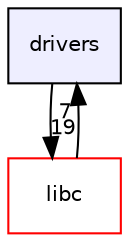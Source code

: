 digraph "drivers" {
  compound=true
  node [ fontsize="10", fontname="Helvetica"];
  edge [ labelfontsize="10", labelfontname="Helvetica"];
  dir_14bc92f4b96c8519b376567118ac28b3 [shape=box, label="drivers", style="filled", fillcolor="#eeeeff", pencolor="black", URL="dir_14bc92f4b96c8519b376567118ac28b3.html"];
  dir_fc1eb218ab426e5adb60367f98438da0 [shape=box label="libc" fillcolor="white" style="filled" color="red" URL="dir_fc1eb218ab426e5adb60367f98438da0.html"];
  dir_fc1eb218ab426e5adb60367f98438da0->dir_14bc92f4b96c8519b376567118ac28b3 [headlabel="7", labeldistance=1.5 headhref="dir_000002_000000.html"];
  dir_14bc92f4b96c8519b376567118ac28b3->dir_fc1eb218ab426e5adb60367f98438da0 [headlabel="19", labeldistance=1.5 headhref="dir_000000_000002.html"];
}
